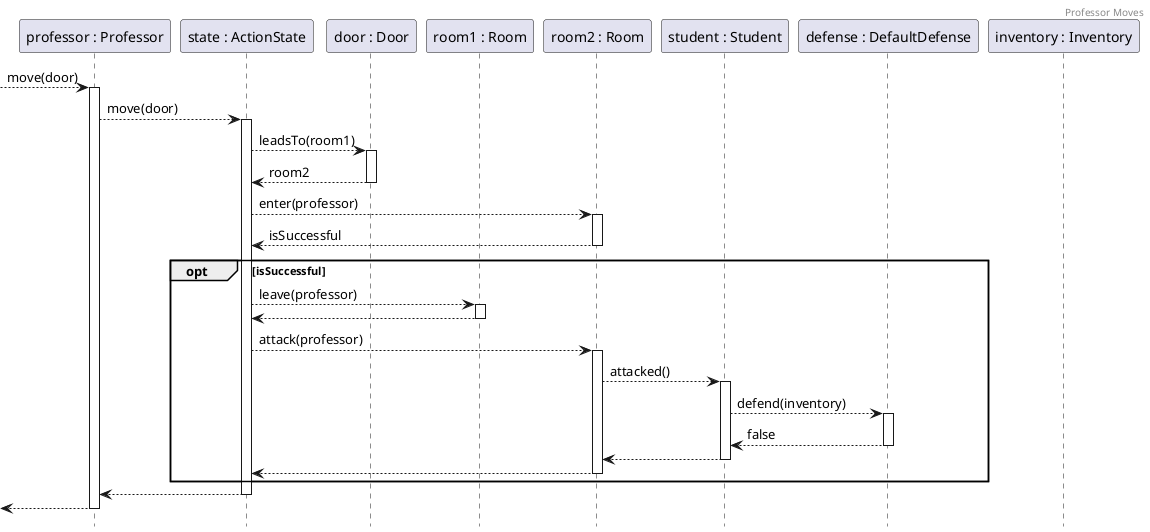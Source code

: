 @startuml ProfessorMoves
header Professor Moves
hide footbox

participant professor as "professor : Professor"
participant action as "state : ActionState"
participant door as "door : Door"
participant room1 as "room1 : Room"
participant room2 as "room2 : Room"
participant student as "student : Student"
participant defense as "defense : DefaultDefense"
participant inventory as "inventory : Inventory"

--> professor ++: move(door)
professor --> action ++: move(door)

action --> door ++: leadsTo(room1)
return room2

action --> room2 ++: enter(professor)
return isSuccessful

opt isSuccessful
    action --> room1 ++: leave(professor)
    return

    action --> room2 ++: attack(professor)
    room2 --> student ++: attacked() 
    student --> defense ++: defend(inventory)

    ' ez garantáltan false lesz, mert üres az inventory-ja
    
    return false
    return 
    return
end

return
return

@enduml